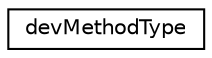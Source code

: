 digraph "Graphical Class Hierarchy"
{
 // LATEX_PDF_SIZE
  edge [fontname="Helvetica",fontsize="10",labelfontname="Helvetica",labelfontsize="10"];
  node [fontname="Helvetica",fontsize="10",shape=record];
  rankdir="LR";
  Node0 [label="devMethodType",height=0.2,width=0.4,color="black", fillcolor="white", style="filled",URL="$structdevMethodType.html",tooltip=" "];
}
